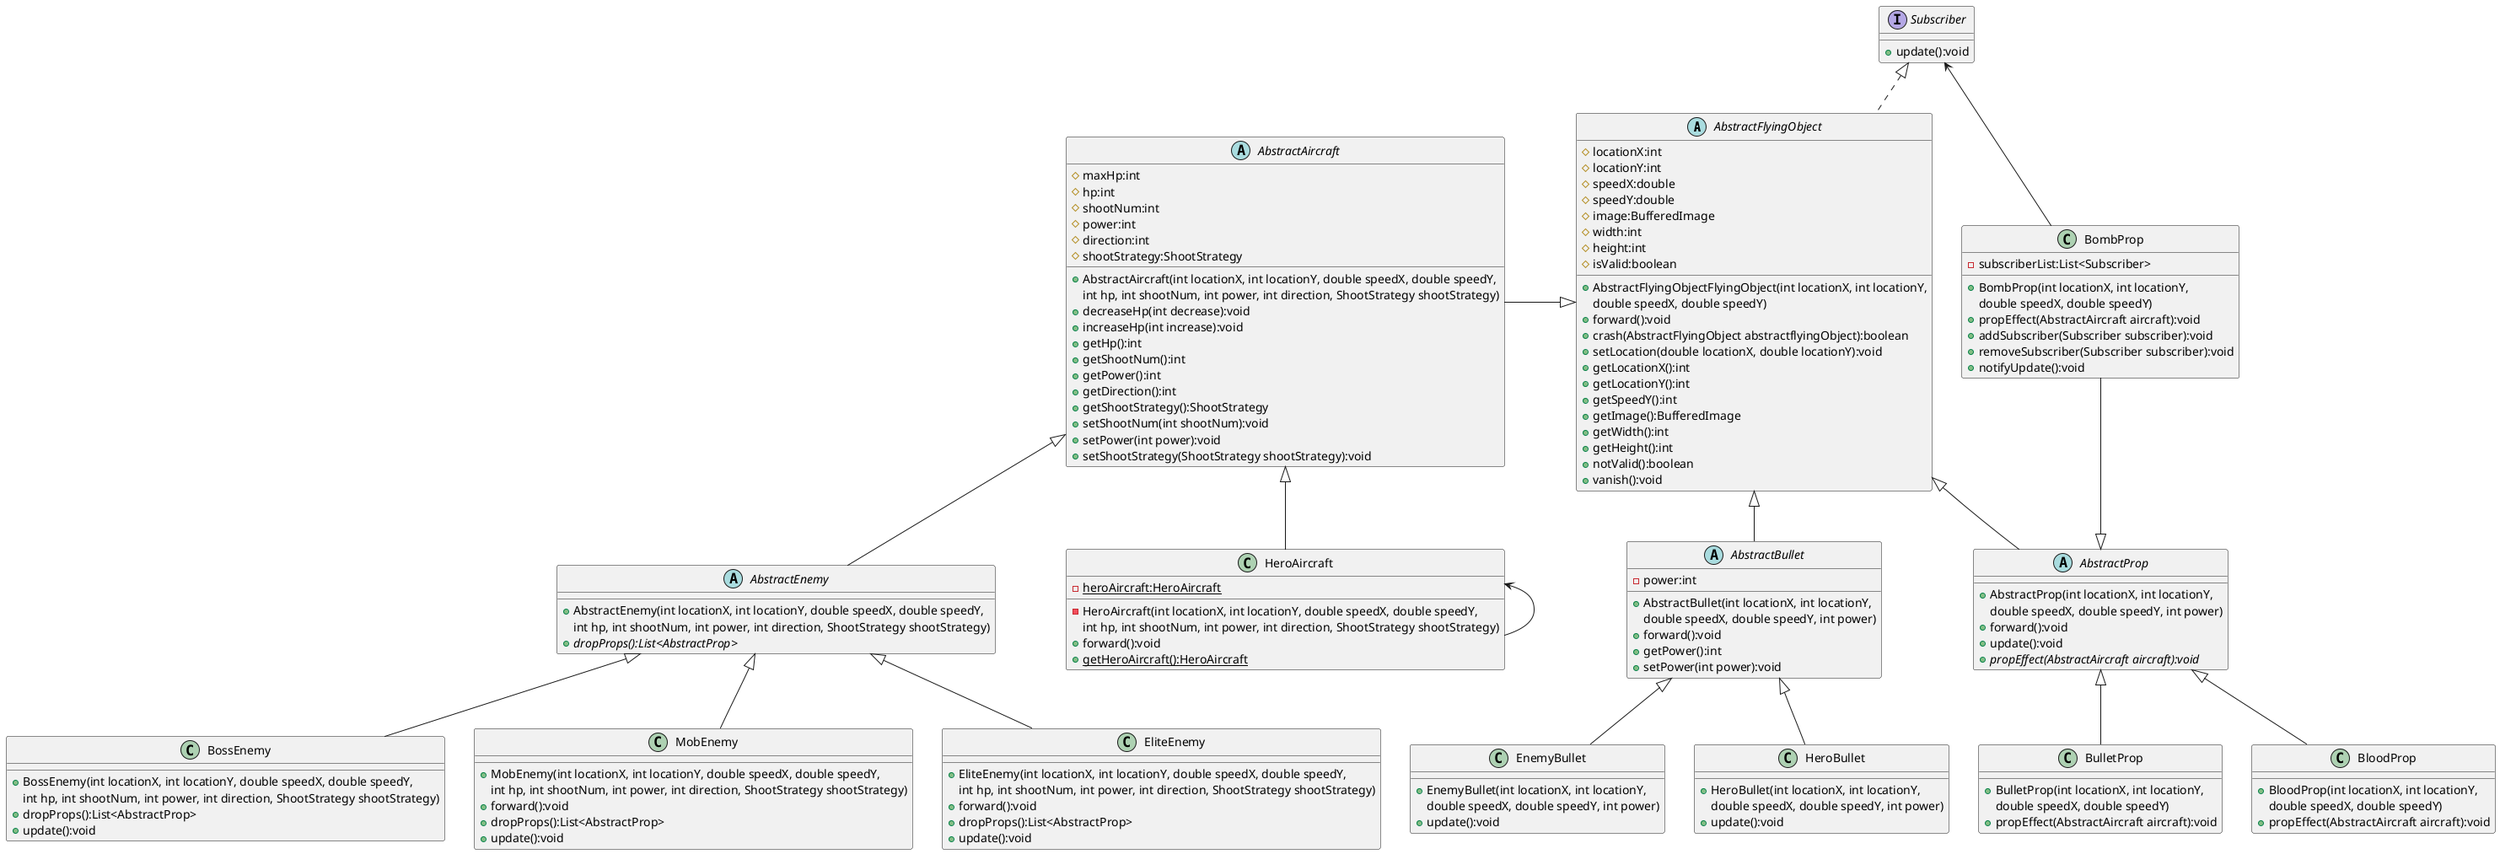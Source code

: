 @startuml
'https://plantuml.com/class-diagram

abstract class AbstractFlyingObject
{
    # locationX:int
    # locationY:int
    # speedX:double
    # speedY:double
    # image:BufferedImage
    # width:int
    # height:int
    # isValid:boolean

    + AbstractFlyingObjectFlyingObject(int locationX, int locationY,
      double speedX, double speedY)
    + forward():void
    + crash(AbstractFlyingObject abstractflyingObject):boolean
    + setLocation(double locationX, double locationY):void
    + getLocationX():int
    + getLocationY():int
    + getSpeedY():int
    + getImage():BufferedImage
    + getWidth():int
    + getHeight():int
    + notValid():boolean
    + vanish():void
}

abstract class AbstractAircraft
{
	# maxHp:int
    # hp:int
    # shootNum:int
    # power:int
    # direction:int
    # shootStrategy:ShootStrategy

    + AbstractAircraft(int locationX, int locationY, double speedX, double speedY,
      int hp, int shootNum, int power, int direction, ShootStrategy shootStrategy)
    + decreaseHp(int decrease):void
    + increaseHp(int increase):void
    + getHp():int
    + getShootNum():int
    + getPower():int
    + getDirection():int
    + getShootStrategy():ShootStrategy
    + setShootNum(int shootNum):void
    + setPower(int power):void
    + setShootStrategy(ShootStrategy shootStrategy):void
}

abstract class AbstractEnemy
{
    + AbstractEnemy(int locationX, int locationY, double speedX, double speedY,
      int hp, int shootNum, int power, int direction, ShootStrategy shootStrategy)
    + {abstract} dropProps():List<AbstractProp>
}

abstract class AbstractBullet
{
    - power:int

    + AbstractBullet(int locationX, int locationY,
      double speedX, double speedY, int power)
    + forward():void
	+ getPower():int
	+ setPower(int power):void
}

abstract class AbstractProp
{
    + AbstractProp(int locationX, int locationY,
      double speedX, double speedY, int power)
    + forward():void
    + update():void
    + {abstract} propEffect(AbstractAircraft aircraft):void
}

interface Subscriber
{
    + update():void
}

Subscriber <|.down. AbstractFlyingObject

AbstractFlyingObject <|-left- AbstractAircraft
AbstractFlyingObject <|-- AbstractBullet
AbstractFlyingObject <|-right- AbstractProp

AbstractAircraft <|-- HeroAircraft
AbstractAircraft <|-- AbstractEnemy

HeroAircraft <-- HeroAircraft

AbstractEnemy <|-- MobEnemy
AbstractEnemy <|-- EliteEnemy
AbstractEnemy <|-- BossEnemy

AbstractBullet <|-- HeroBullet
AbstractBullet <|-- EnemyBullet

AbstractProp <|-- BloodProp
AbstractProp <|-up- BombProp
AbstractProp <|-- BulletProp

Subscriber <-- BombProp

class HeroAircraft {
    - {static} heroAircraft:HeroAircraft
    - HeroAircraft(int locationX, int locationY, double speedX, double speedY,
      int hp, int shootNum, int power, int direction, ShootStrategy shootStrategy)
    + forward():void
    + {static} getHeroAircraft():HeroAircraft
}

class MobEnemy {
    + MobEnemy(int locationX, int locationY, double speedX, double speedY,
      int hp, int shootNum, int power, int direction, ShootStrategy shootStrategy)
    + forward():void
    + dropProps():List<AbstractProp>
    + update():void
}

class EliteEnemy {
    + EliteEnemy(int locationX, int locationY, double speedX, double speedY,
      int hp, int shootNum, int power, int direction, ShootStrategy shootStrategy)
    + forward():void
    + dropProps():List<AbstractProp>
    + update():void
}

class BossEnemy {
    + BossEnemy(int locationX, int locationY, double speedX, double speedY,
      int hp, int shootNum, int power, int direction, ShootStrategy shootStrategy)
    + dropProps():List<AbstractProp>
    + update():void
}

class HeroBullet {
    + HeroBullet(int locationX, int locationY,
      double speedX, double speedY, int power)
    + update():void
}

class EnemyBullet {
    + EnemyBullet(int locationX, int locationY,
      double speedX, double speedY, int power)
    + update():void
}

class BloodProp {
    + BloodProp(int locationX, int locationY,
      double speedX, double speedY)
    + propEffect(AbstractAircraft aircraft):void
}

class BombProp {
    - subscriberList:List<Subscriber>
    + BombProp(int locationX, int locationY,
      double speedX, double speedY)
    + propEffect(AbstractAircraft aircraft):void
    + addSubscriber(Subscriber subscriber):void
    + removeSubscriber(Subscriber subscriber):void
    + notifyUpdate():void
}

class BulletProp {
    + BulletProp(int locationX, int locationY,
      double speedX, double speedY)
    + propEffect(AbstractAircraft aircraft):void
}

@enduml